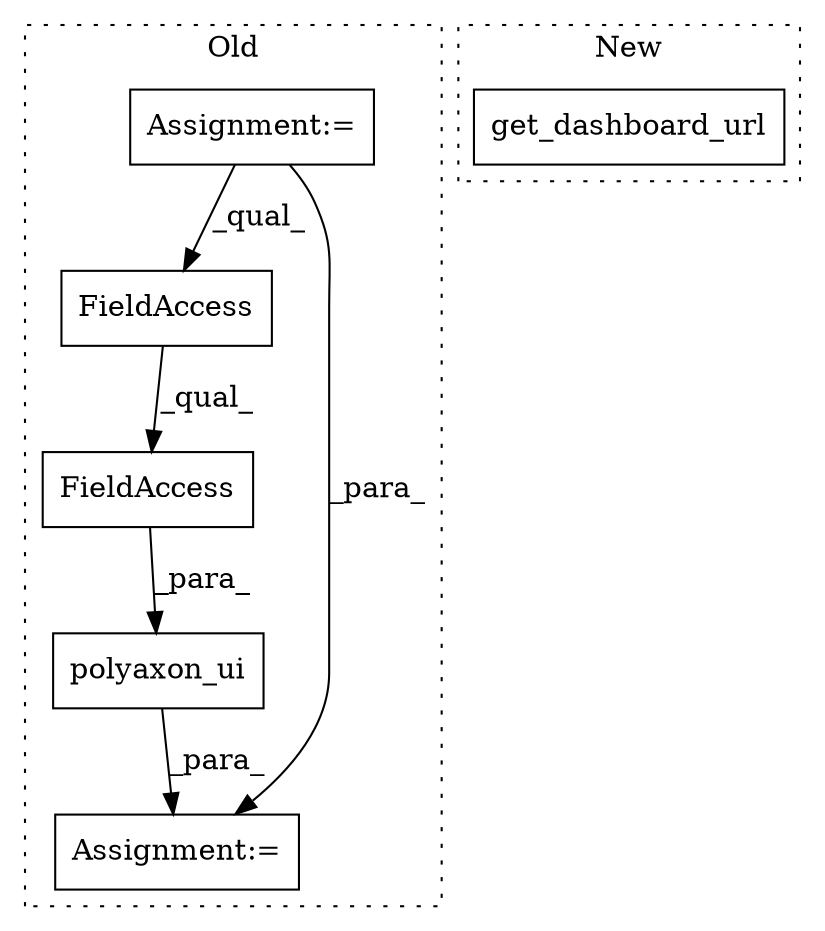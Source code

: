 digraph G {
subgraph cluster0 {
1 [label="polyaxon_ui" a="32" s="15185,15224" l="12,1" shape="box"];
3 [label="FieldAccess" a="22" s="15197" l="27" shape="box"];
4 [label="FieldAccess" a="22" s="15197" l="22" shape="box"];
5 [label="Assignment:=" a="7" s="15184" l="1" shape="box"];
6 [label="Assignment:=" a="7" s="14364" l="8" shape="box"];
label = "Old";
style="dotted";
}
subgraph cluster1 {
2 [label="get_dashboard_url" a="32" s="15510,15610" l="18,1" shape="box"];
label = "New";
style="dotted";
}
1 -> 5 [label="_para_"];
3 -> 1 [label="_para_"];
4 -> 3 [label="_qual_"];
6 -> 4 [label="_qual_"];
6 -> 5 [label="_para_"];
}